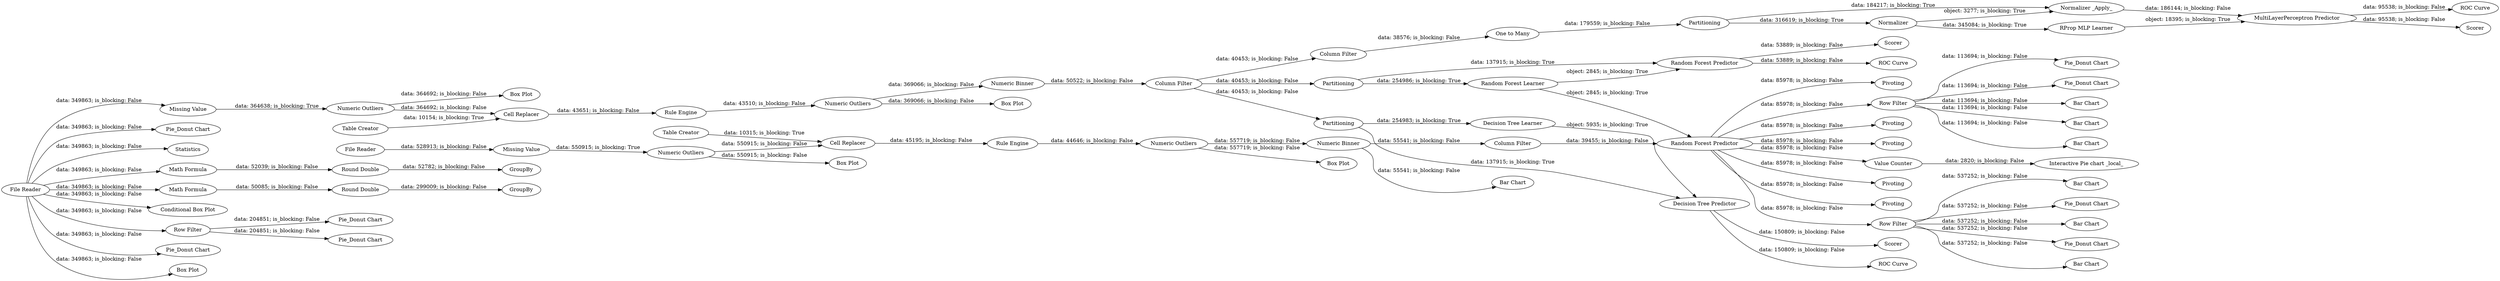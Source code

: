 digraph {
	"-239143923798170157_94" [label="Cell Replacer"]
	"-239143923798170157_28" [label="Pie_Donut Chart"]
	"-239143923798170157_59" [label="Box Plot"]
	"-239143923798170157_77" [label="ROC Curve"]
	"-239143923798170157_81" [label="Random Forest Learner"]
	"-239143923798170157_126" [label=Pivoting]
	"-239143923798170157_115" [label="Row Filter"]
	"-239143923798170157_109" [label="Interactive Pie chart _local_"]
	"-239143923798170157_18" [label="Round Double"]
	"-239143923798170157_39" [label=Statistics]
	"-239143923798170157_68" [label=Scorer]
	"-239143923798170157_90" [label="Table Creator"]
	"-239143923798170157_107" [label="File Reader"]
	"-239143923798170157_93" [label="Column Filter"]
	"-239143923798170157_71" [label=Partitioning]
	"-239143923798170157_65" [label="Decision Tree Learner"]
	"-239143923798170157_74" [label="Normalizer _Apply_"]
	"-239143923798170157_103" [label="Random Forest Predictor"]
	"-239143923798170157_5" [label="Math Formula"]
	"-239143923798170157_10" [label="Math Formula"]
	"-239143923798170157_92" [label="Rule Engine"]
	"-239143923798170157_78" [label=Scorer]
	"-239143923798170157_123" [label="Bar Chart"]
	"-239143923798170157_63" [label="Conditional Box Plot"]
	"-239143923798170157_98" [label="Numeric Binner"]
	"-239143923798170157_23" [label="Round Double"]
	"-239143923798170157_45" [label="Cell Replacer"]
	"-239143923798170157_40" [label="Missing Value"]
	"-239143923798170157_51" [label="Numeric Outliers"]
	"-239143923798170157_88" [label="One to Many"]
	"-239143923798170157_101" [label="Numeric Outliers"]
	"-239143923798170157_125" [label=Pivoting]
	"-239143923798170157_55" [label="Numeric Binner"]
	"-239143923798170157_69" [label="ROC Curve"]
	"-239143923798170157_119" [label="Bar Chart"]
	"-239143923798170157_86" [label=Scorer]
	"-239143923798170157_100" [label="Missing Value"]
	"-239143923798170157_114" [label="Row Filter"]
	"-239143923798170157_122" [label="Pie_Donut Chart"]
	"-239143923798170157_118" [label="Bar Chart"]
	"-239143923798170157_21" [label=GroupBy]
	"-239143923798170157_60" [label="Box Plot"]
	"-239143923798170157_79" [label=Partitioning]
	"-239143923798170157_75" [label="RProp MLP Learner"]
	"-239143923798170157_58" [label="Numeric Outliers"]
	"-239143923798170157_96" [label="Bar Chart"]
	"-239143923798170157_127" [label=Pivoting]
	"-239143923798170157_82" [label="Random Forest Predictor"]
	"-239143923798170157_64" [label=Partitioning]
	"-239143923798170157_117" [label="Pie_Donut Chart"]
	"-239143923798170157_22" [label=GroupBy]
	"-239143923798170157_99" [label="Box Plot"]
	"-239143923798170157_112" [label="Pie_Donut Chart"]
	"-239143923798170157_25" [label="Pie_Donut Chart"]
	"-239143923798170157_27" [label="Row Filter"]
	"-239143923798170157_121" [label="Bar Chart"]
	"-239143923798170157_116" [label="Bar Chart"]
	"-239143923798170157_89" [label="Box Plot"]
	"-239143923798170157_56" [label="Table Creator"]
	"-239143923798170157_97" [label="Numeric Outliers"]
	"-239143923798170157_29" [label="Pie_Donut Chart"]
	"-239143923798170157_76" [label="MultiLayerPerceptron Predictor"]
	"-239143923798170157_52" [label="Rule Engine"]
	"-239143923798170157_110" [label="Bar Chart"]
	"-239143923798170157_124" [label=Pivoting]
	"-239143923798170157_1" [label="File Reader"]
	"-239143923798170157_2" [label="Pie_Donut Chart"]
	"-239143923798170157_108" [label="Value Counter"]
	"-239143923798170157_66" [label="Decision Tree Predictor"]
	"-239143923798170157_61" [label="Column Filter"]
	"-239143923798170157_84" [label="ROC Curve"]
	"-239143923798170157_120" [label="Pie_Donut Chart"]
	"-239143923798170157_87" [label="Column Filter"]
	"-239143923798170157_128" [label=Pivoting]
	"-239143923798170157_73" [label=Normalizer]
	"-239143923798170157_41" [label="Box Plot"]
	"-239143923798170157_65" -> "-239143923798170157_66" [label="object: 5935; is_blocking: True"]
	"-239143923798170157_101" -> "-239143923798170157_98" [label="data: 557719; is_blocking: False"]
	"-239143923798170157_103" -> "-239143923798170157_125" [label="data: 85978; is_blocking: False"]
	"-239143923798170157_90" -> "-239143923798170157_94" [label="data: 10315; is_blocking: True"]
	"-239143923798170157_87" -> "-239143923798170157_88" [label="data: 38576; is_blocking: False"]
	"-239143923798170157_23" -> "-239143923798170157_22" [label="data: 299009; is_blocking: False"]
	"-239143923798170157_61" -> "-239143923798170157_87" [label="data: 40453; is_blocking: False"]
	"-239143923798170157_56" -> "-239143923798170157_45" [label="data: 10154; is_blocking: True"]
	"-239143923798170157_114" -> "-239143923798170157_117" [label="data: 113694; is_blocking: False"]
	"-239143923798170157_92" -> "-239143923798170157_101" [label="data: 44646; is_blocking: False"]
	"-239143923798170157_97" -> "-239143923798170157_89" [label="data: 550915; is_blocking: False"]
	"-239143923798170157_98" -> "-239143923798170157_93" [label="data: 55541; is_blocking: False"]
	"-239143923798170157_74" -> "-239143923798170157_76" [label="data: 186144; is_blocking: False"]
	"-239143923798170157_1" -> "-239143923798170157_63" [label="data: 349863; is_blocking: False"]
	"-239143923798170157_71" -> "-239143923798170157_74" [label="data: 184217; is_blocking: True"]
	"-239143923798170157_103" -> "-239143923798170157_115" [label="data: 85978; is_blocking: False"]
	"-239143923798170157_40" -> "-239143923798170157_58" [label="data: 364638; is_blocking: True"]
	"-239143923798170157_1" -> "-239143923798170157_40" [label="data: 349863; is_blocking: False"]
	"-239143923798170157_81" -> "-239143923798170157_103" [label="object: 2845; is_blocking: True"]
	"-239143923798170157_1" -> "-239143923798170157_5" [label="data: 349863; is_blocking: False"]
	"-239143923798170157_1" -> "-239143923798170157_27" [label="data: 349863; is_blocking: False"]
	"-239143923798170157_1" -> "-239143923798170157_39" [label="data: 349863; is_blocking: False"]
	"-239143923798170157_73" -> "-239143923798170157_75" [label="data: 345084; is_blocking: True"]
	"-239143923798170157_64" -> "-239143923798170157_65" [label="data: 254983; is_blocking: True"]
	"-239143923798170157_64" -> "-239143923798170157_66" [label="data: 137915; is_blocking: True"]
	"-239143923798170157_115" -> "-239143923798170157_123" [label="data: 537252; is_blocking: False"]
	"-239143923798170157_10" -> "-239143923798170157_23" [label="data: 50085; is_blocking: False"]
	"-239143923798170157_101" -> "-239143923798170157_99" [label="data: 557719; is_blocking: False"]
	"-239143923798170157_51" -> "-239143923798170157_60" [label="data: 369066; is_blocking: False"]
	"-239143923798170157_1" -> "-239143923798170157_10" [label="data: 349863; is_blocking: False"]
	"-239143923798170157_100" -> "-239143923798170157_97" [label="data: 550915; is_blocking: True"]
	"-239143923798170157_93" -> "-239143923798170157_103" [label="data: 39455; is_blocking: False"]
	"-239143923798170157_52" -> "-239143923798170157_51" [label="data: 43510; is_blocking: False"]
	"-239143923798170157_76" -> "-239143923798170157_78" [label="data: 95538; is_blocking: False"]
	"-239143923798170157_103" -> "-239143923798170157_126" [label="data: 85978; is_blocking: False"]
	"-239143923798170157_88" -> "-239143923798170157_71" [label="data: 179559; is_blocking: False"]
	"-239143923798170157_81" -> "-239143923798170157_82" [label="object: 2845; is_blocking: True"]
	"-239143923798170157_27" -> "-239143923798170157_29" [label="data: 204851; is_blocking: False"]
	"-239143923798170157_103" -> "-239143923798170157_124" [label="data: 85978; is_blocking: False"]
	"-239143923798170157_98" -> "-239143923798170157_96" [label="data: 55541; is_blocking: False"]
	"-239143923798170157_73" -> "-239143923798170157_74" [label="object: 3277; is_blocking: True"]
	"-239143923798170157_115" -> "-239143923798170157_121" [label="data: 537252; is_blocking: False"]
	"-239143923798170157_1" -> "-239143923798170157_28" [label="data: 349863; is_blocking: False"]
	"-239143923798170157_66" -> "-239143923798170157_68" [label="data: 150809; is_blocking: False"]
	"-239143923798170157_114" -> "-239143923798170157_116" [label="data: 113694; is_blocking: False"]
	"-239143923798170157_58" -> "-239143923798170157_45" [label="data: 364692; is_blocking: False"]
	"-239143923798170157_61" -> "-239143923798170157_79" [label="data: 40453; is_blocking: False"]
	"-239143923798170157_108" -> "-239143923798170157_109" [label="data: 2820; is_blocking: False"]
	"-239143923798170157_55" -> "-239143923798170157_61" [label="data: 50522; is_blocking: False"]
	"-239143923798170157_115" -> "-239143923798170157_120" [label="data: 537252; is_blocking: False"]
	"-239143923798170157_114" -> "-239143923798170157_118" [label="data: 113694; is_blocking: False"]
	"-239143923798170157_51" -> "-239143923798170157_55" [label="data: 369066; is_blocking: False"]
	"-239143923798170157_76" -> "-239143923798170157_77" [label="data: 95538; is_blocking: False"]
	"-239143923798170157_103" -> "-239143923798170157_128" [label="data: 85978; is_blocking: False"]
	"-239143923798170157_103" -> "-239143923798170157_114" [label="data: 85978; is_blocking: False"]
	"-239143923798170157_58" -> "-239143923798170157_59" [label="data: 364692; is_blocking: False"]
	"-239143923798170157_79" -> "-239143923798170157_82" [label="data: 137915; is_blocking: True"]
	"-239143923798170157_45" -> "-239143923798170157_52" [label="data: 43651; is_blocking: False"]
	"-239143923798170157_82" -> "-239143923798170157_86" [label="data: 53889; is_blocking: False"]
	"-239143923798170157_61" -> "-239143923798170157_64" [label="data: 40453; is_blocking: False"]
	"-239143923798170157_115" -> "-239143923798170157_119" [label="data: 537252; is_blocking: False"]
	"-239143923798170157_75" -> "-239143923798170157_76" [label="object: 18395; is_blocking: True"]
	"-239143923798170157_115" -> "-239143923798170157_122" [label="data: 537252; is_blocking: False"]
	"-239143923798170157_71" -> "-239143923798170157_73" [label="data: 316619; is_blocking: True"]
	"-239143923798170157_94" -> "-239143923798170157_92" [label="data: 45195; is_blocking: False"]
	"-239143923798170157_5" -> "-239143923798170157_18" [label="data: 52039; is_blocking: False"]
	"-239143923798170157_66" -> "-239143923798170157_69" [label="data: 150809; is_blocking: False"]
	"-239143923798170157_18" -> "-239143923798170157_21" [label="data: 52782; is_blocking: False"]
	"-239143923798170157_1" -> "-239143923798170157_41" [label="data: 349863; is_blocking: False"]
	"-239143923798170157_107" -> "-239143923798170157_100" [label="data: 528913; is_blocking: False"]
	"-239143923798170157_82" -> "-239143923798170157_84" [label="data: 53889; is_blocking: False"]
	"-239143923798170157_27" -> "-239143923798170157_25" [label="data: 204851; is_blocking: False"]
	"-239143923798170157_114" -> "-239143923798170157_110" [label="data: 113694; is_blocking: False"]
	"-239143923798170157_97" -> "-239143923798170157_94" [label="data: 550915; is_blocking: False"]
	"-239143923798170157_1" -> "-239143923798170157_2" [label="data: 349863; is_blocking: False"]
	"-239143923798170157_103" -> "-239143923798170157_127" [label="data: 85978; is_blocking: False"]
	"-239143923798170157_114" -> "-239143923798170157_112" [label="data: 113694; is_blocking: False"]
	"-239143923798170157_79" -> "-239143923798170157_81" [label="data: 254986; is_blocking: True"]
	"-239143923798170157_103" -> "-239143923798170157_108" [label="data: 85978; is_blocking: False"]
	rankdir=LR
}
